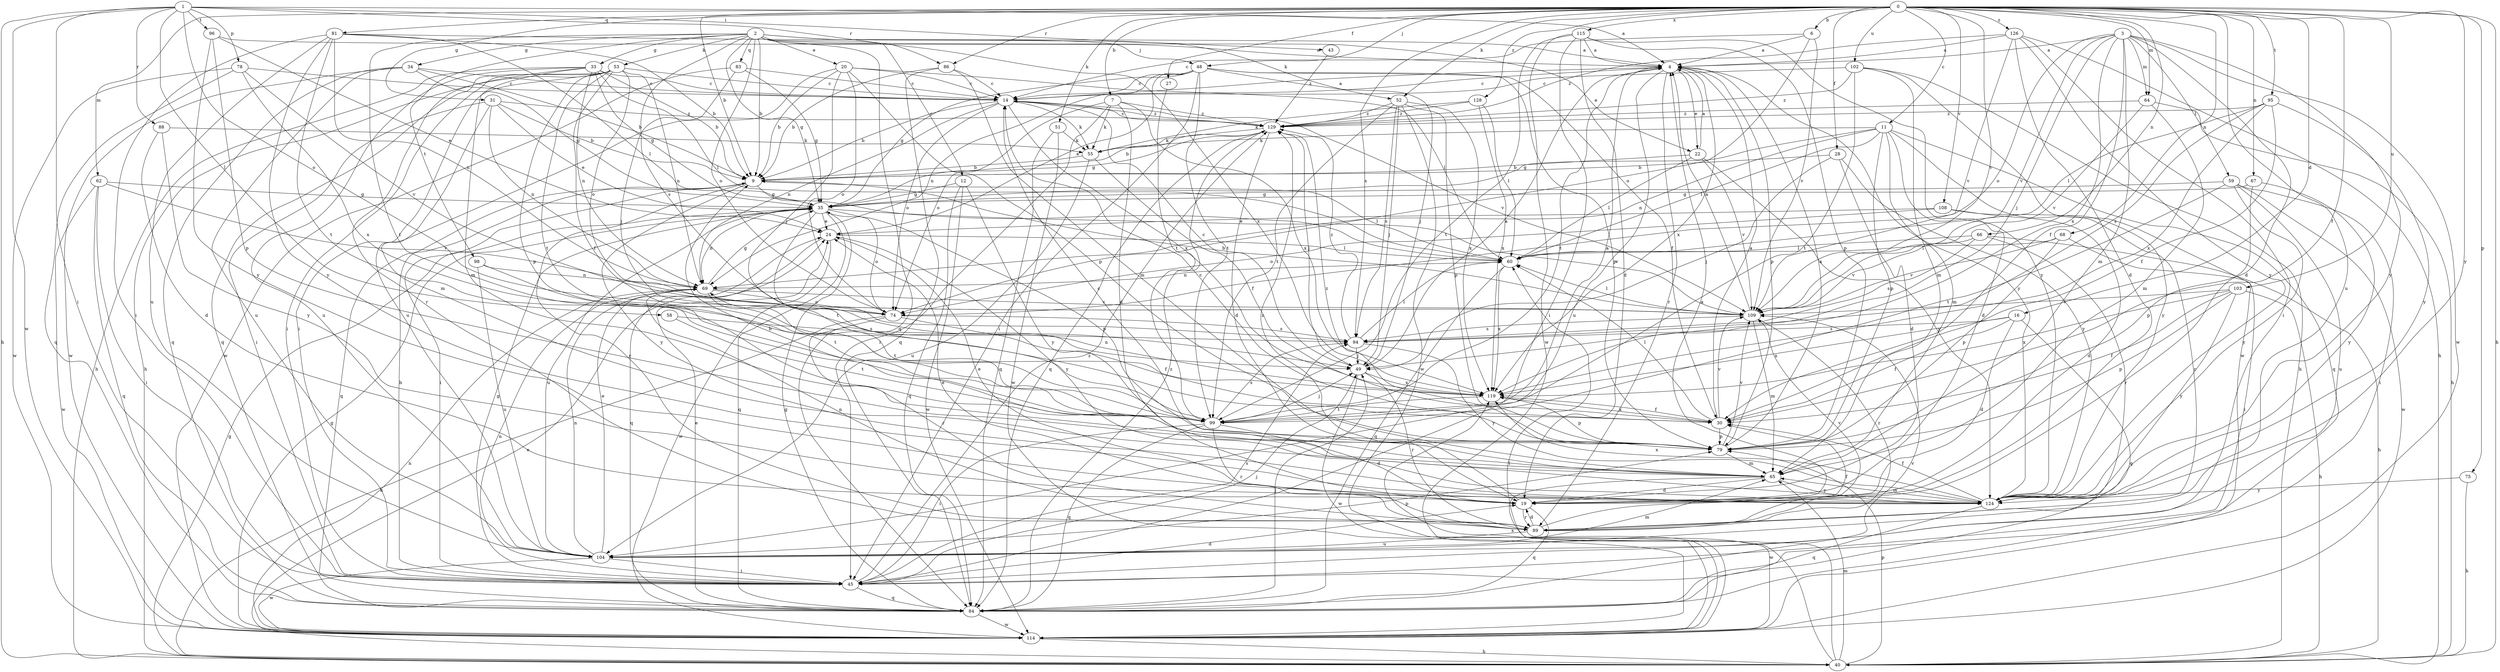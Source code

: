 strict digraph  {
0;
1;
2;
3;
4;
6;
7;
9;
11;
12;
14;
16;
19;
20;
22;
24;
27;
28;
30;
31;
33;
34;
35;
40;
43;
45;
48;
49;
51;
52;
53;
55;
58;
59;
60;
62;
64;
65;
66;
67;
68;
69;
74;
75;
78;
79;
81;
83;
84;
86;
88;
89;
94;
95;
96;
98;
99;
102;
103;
104;
108;
109;
114;
115;
119;
124;
126;
128;
129;
0 -> 6  [label=b];
0 -> 7  [label=b];
0 -> 9  [label=b];
0 -> 11  [label=c];
0 -> 16  [label=d];
0 -> 27  [label=f];
0 -> 28  [label=f];
0 -> 30  [label=f];
0 -> 31  [label=g];
0 -> 40  [label=h];
0 -> 48  [label=j];
0 -> 51  [label=k];
0 -> 52  [label=k];
0 -> 62  [label=m];
0 -> 64  [label=m];
0 -> 66  [label=n];
0 -> 67  [label=n];
0 -> 68  [label=n];
0 -> 75  [label=p];
0 -> 81  [label=q];
0 -> 86  [label=r];
0 -> 94  [label=s];
0 -> 95  [label=t];
0 -> 102  [label=u];
0 -> 103  [label=u];
0 -> 104  [label=u];
0 -> 108  [label=v];
0 -> 109  [label=v];
0 -> 115  [label=x];
0 -> 124  [label=y];
0 -> 126  [label=z];
0 -> 128  [label=z];
1 -> 4  [label=a];
1 -> 40  [label=h];
1 -> 43  [label=i];
1 -> 45  [label=i];
1 -> 58  [label=l];
1 -> 74  [label=o];
1 -> 78  [label=p];
1 -> 86  [label=r];
1 -> 88  [label=r];
1 -> 96  [label=t];
1 -> 114  [label=w];
2 -> 9  [label=b];
2 -> 12  [label=c];
2 -> 20  [label=e];
2 -> 22  [label=e];
2 -> 33  [label=g];
2 -> 34  [label=g];
2 -> 35  [label=g];
2 -> 48  [label=j];
2 -> 52  [label=k];
2 -> 53  [label=k];
2 -> 74  [label=o];
2 -> 83  [label=q];
2 -> 84  [label=q];
2 -> 94  [label=s];
2 -> 98  [label=t];
2 -> 99  [label=t];
2 -> 119  [label=x];
3 -> 4  [label=a];
3 -> 19  [label=d];
3 -> 30  [label=f];
3 -> 49  [label=j];
3 -> 59  [label=l];
3 -> 64  [label=m];
3 -> 65  [label=m];
3 -> 74  [label=o];
3 -> 109  [label=v];
3 -> 114  [label=w];
3 -> 119  [label=x];
3 -> 124  [label=y];
4 -> 14  [label=c];
4 -> 22  [label=e];
4 -> 79  [label=p];
4 -> 89  [label=r];
4 -> 99  [label=t];
4 -> 104  [label=u];
4 -> 119  [label=x];
4 -> 124  [label=y];
6 -> 4  [label=a];
6 -> 14  [label=c];
6 -> 74  [label=o];
6 -> 109  [label=v];
7 -> 19  [label=d];
7 -> 45  [label=i];
7 -> 55  [label=k];
7 -> 74  [label=o];
7 -> 119  [label=x];
7 -> 129  [label=z];
9 -> 35  [label=g];
9 -> 45  [label=i];
9 -> 60  [label=l];
9 -> 84  [label=q];
9 -> 89  [label=r];
9 -> 124  [label=y];
11 -> 19  [label=d];
11 -> 35  [label=g];
11 -> 55  [label=k];
11 -> 60  [label=l];
11 -> 65  [label=m];
11 -> 69  [label=n];
11 -> 79  [label=p];
11 -> 84  [label=q];
11 -> 124  [label=y];
12 -> 35  [label=g];
12 -> 84  [label=q];
12 -> 114  [label=w];
12 -> 124  [label=y];
14 -> 4  [label=a];
14 -> 9  [label=b];
14 -> 55  [label=k];
14 -> 69  [label=n];
14 -> 74  [label=o];
14 -> 109  [label=v];
14 -> 119  [label=x];
14 -> 129  [label=z];
16 -> 19  [label=d];
16 -> 30  [label=f];
16 -> 84  [label=q];
16 -> 94  [label=s];
16 -> 119  [label=x];
19 -> 24  [label=e];
19 -> 84  [label=q];
19 -> 89  [label=r];
19 -> 129  [label=z];
20 -> 9  [label=b];
20 -> 14  [label=c];
20 -> 45  [label=i];
20 -> 49  [label=j];
20 -> 60  [label=l];
20 -> 74  [label=o];
20 -> 79  [label=p];
22 -> 4  [label=a];
22 -> 9  [label=b];
22 -> 60  [label=l];
22 -> 109  [label=v];
22 -> 124  [label=y];
24 -> 60  [label=l];
24 -> 84  [label=q];
24 -> 114  [label=w];
24 -> 124  [label=y];
27 -> 99  [label=t];
28 -> 9  [label=b];
28 -> 19  [label=d];
28 -> 49  [label=j];
28 -> 124  [label=y];
30 -> 4  [label=a];
30 -> 60  [label=l];
30 -> 79  [label=p];
30 -> 109  [label=v];
30 -> 119  [label=x];
31 -> 9  [label=b];
31 -> 24  [label=e];
31 -> 45  [label=i];
31 -> 65  [label=m];
31 -> 69  [label=n];
31 -> 129  [label=z];
33 -> 9  [label=b];
33 -> 14  [label=c];
33 -> 35  [label=g];
33 -> 40  [label=h];
33 -> 60  [label=l];
33 -> 65  [label=m];
33 -> 69  [label=n];
33 -> 89  [label=r];
33 -> 104  [label=u];
34 -> 9  [label=b];
34 -> 14  [label=c];
34 -> 35  [label=g];
34 -> 84  [label=q];
34 -> 104  [label=u];
34 -> 114  [label=w];
35 -> 24  [label=e];
35 -> 69  [label=n];
35 -> 74  [label=o];
35 -> 79  [label=p];
35 -> 84  [label=q];
35 -> 99  [label=t];
35 -> 104  [label=u];
35 -> 109  [label=v];
40 -> 24  [label=e];
40 -> 35  [label=g];
40 -> 60  [label=l];
40 -> 65  [label=m];
40 -> 79  [label=p];
40 -> 119  [label=x];
43 -> 129  [label=z];
45 -> 9  [label=b];
45 -> 19  [label=d];
45 -> 35  [label=g];
45 -> 49  [label=j];
45 -> 69  [label=n];
45 -> 84  [label=q];
45 -> 94  [label=s];
45 -> 129  [label=z];
48 -> 14  [label=c];
48 -> 24  [label=e];
48 -> 30  [label=f];
48 -> 35  [label=g];
48 -> 45  [label=i];
48 -> 49  [label=j];
48 -> 69  [label=n];
48 -> 79  [label=p];
48 -> 99  [label=t];
49 -> 4  [label=a];
49 -> 14  [label=c];
49 -> 89  [label=r];
49 -> 114  [label=w];
49 -> 119  [label=x];
51 -> 55  [label=k];
51 -> 84  [label=q];
51 -> 114  [label=w];
52 -> 49  [label=j];
52 -> 79  [label=p];
52 -> 94  [label=s];
52 -> 99  [label=t];
52 -> 114  [label=w];
52 -> 119  [label=x];
52 -> 129  [label=z];
53 -> 14  [label=c];
53 -> 30  [label=f];
53 -> 40  [label=h];
53 -> 45  [label=i];
53 -> 69  [label=n];
53 -> 74  [label=o];
53 -> 79  [label=p];
53 -> 84  [label=q];
53 -> 99  [label=t];
53 -> 104  [label=u];
55 -> 9  [label=b];
55 -> 30  [label=f];
55 -> 104  [label=u];
58 -> 94  [label=s];
58 -> 99  [label=t];
59 -> 35  [label=g];
59 -> 45  [label=i];
59 -> 99  [label=t];
59 -> 104  [label=u];
59 -> 114  [label=w];
59 -> 124  [label=y];
60 -> 69  [label=n];
60 -> 84  [label=q];
60 -> 119  [label=x];
62 -> 35  [label=g];
62 -> 45  [label=i];
62 -> 84  [label=q];
62 -> 109  [label=v];
62 -> 114  [label=w];
64 -> 40  [label=h];
64 -> 65  [label=m];
64 -> 109  [label=v];
64 -> 129  [label=z];
65 -> 9  [label=b];
65 -> 14  [label=c];
65 -> 19  [label=d];
65 -> 114  [label=w];
65 -> 124  [label=y];
66 -> 40  [label=h];
66 -> 60  [label=l];
66 -> 89  [label=r];
66 -> 94  [label=s];
66 -> 109  [label=v];
67 -> 35  [label=g];
67 -> 79  [label=p];
67 -> 124  [label=y];
68 -> 45  [label=i];
68 -> 60  [label=l];
68 -> 79  [label=p];
68 -> 109  [label=v];
69 -> 35  [label=g];
69 -> 74  [label=o];
69 -> 99  [label=t];
69 -> 109  [label=v];
74 -> 30  [label=f];
74 -> 40  [label=h];
74 -> 89  [label=r];
74 -> 94  [label=s];
75 -> 40  [label=h];
75 -> 124  [label=y];
78 -> 14  [label=c];
78 -> 84  [label=q];
78 -> 109  [label=v];
78 -> 114  [label=w];
78 -> 119  [label=x];
79 -> 4  [label=a];
79 -> 14  [label=c];
79 -> 65  [label=m];
79 -> 109  [label=v];
79 -> 129  [label=z];
81 -> 4  [label=a];
81 -> 9  [label=b];
81 -> 45  [label=i];
81 -> 60  [label=l];
81 -> 69  [label=n];
81 -> 99  [label=t];
81 -> 104  [label=u];
81 -> 124  [label=y];
83 -> 14  [label=c];
83 -> 35  [label=g];
83 -> 49  [label=j];
83 -> 114  [label=w];
84 -> 24  [label=e];
84 -> 35  [label=g];
84 -> 49  [label=j];
84 -> 109  [label=v];
84 -> 114  [label=w];
84 -> 129  [label=z];
86 -> 9  [label=b];
86 -> 14  [label=c];
86 -> 65  [label=m];
86 -> 84  [label=q];
88 -> 19  [label=d];
88 -> 55  [label=k];
88 -> 124  [label=y];
89 -> 4  [label=a];
89 -> 19  [label=d];
89 -> 24  [label=e];
89 -> 30  [label=f];
89 -> 69  [label=n];
89 -> 104  [label=u];
89 -> 109  [label=v];
94 -> 49  [label=j];
94 -> 60  [label=l];
94 -> 124  [label=y];
94 -> 129  [label=z];
95 -> 30  [label=f];
95 -> 60  [label=l];
95 -> 94  [label=s];
95 -> 119  [label=x];
95 -> 124  [label=y];
95 -> 129  [label=z];
96 -> 4  [label=a];
96 -> 24  [label=e];
96 -> 79  [label=p];
96 -> 124  [label=y];
98 -> 69  [label=n];
98 -> 99  [label=t];
98 -> 104  [label=u];
99 -> 4  [label=a];
99 -> 19  [label=d];
99 -> 45  [label=i];
99 -> 49  [label=j];
99 -> 84  [label=q];
99 -> 89  [label=r];
99 -> 94  [label=s];
102 -> 14  [label=c];
102 -> 40  [label=h];
102 -> 65  [label=m];
102 -> 99  [label=t];
102 -> 114  [label=w];
102 -> 129  [label=z];
103 -> 30  [label=f];
103 -> 40  [label=h];
103 -> 79  [label=p];
103 -> 109  [label=v];
103 -> 119  [label=x];
103 -> 124  [label=y];
104 -> 24  [label=e];
104 -> 45  [label=i];
104 -> 65  [label=m];
104 -> 69  [label=n];
104 -> 79  [label=p];
104 -> 114  [label=w];
108 -> 19  [label=d];
108 -> 24  [label=e];
108 -> 74  [label=o];
108 -> 89  [label=r];
109 -> 4  [label=a];
109 -> 9  [label=b];
109 -> 60  [label=l];
109 -> 65  [label=m];
109 -> 89  [label=r];
109 -> 94  [label=s];
114 -> 35  [label=g];
114 -> 40  [label=h];
114 -> 69  [label=n];
115 -> 4  [label=a];
115 -> 19  [label=d];
115 -> 45  [label=i];
115 -> 79  [label=p];
115 -> 99  [label=t];
115 -> 114  [label=w];
115 -> 124  [label=y];
119 -> 30  [label=f];
119 -> 69  [label=n];
119 -> 79  [label=p];
119 -> 99  [label=t];
124 -> 30  [label=f];
124 -> 65  [label=m];
124 -> 84  [label=q];
124 -> 119  [label=x];
126 -> 4  [label=a];
126 -> 19  [label=d];
126 -> 40  [label=h];
126 -> 45  [label=i];
126 -> 109  [label=v];
126 -> 124  [label=y];
126 -> 129  [label=z];
128 -> 55  [label=k];
128 -> 60  [label=l];
128 -> 119  [label=x];
128 -> 129  [label=z];
129 -> 9  [label=b];
129 -> 14  [label=c];
129 -> 19  [label=d];
129 -> 35  [label=g];
129 -> 49  [label=j];
129 -> 55  [label=k];
129 -> 84  [label=q];
}
